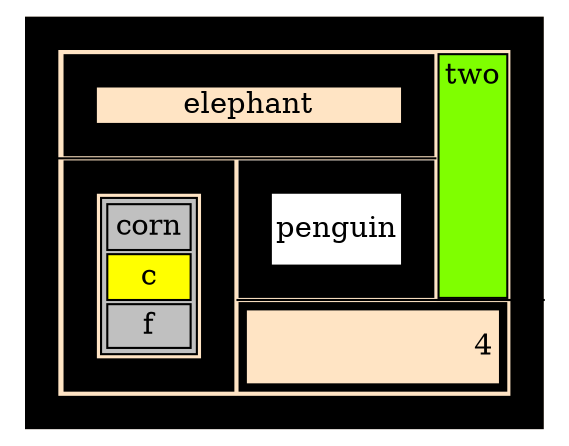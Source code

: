 digraph structs {
    node [shape=plaintext]
    struct1 [     label=<
<tABLE BORDER="16" BGCOLOr="bisque" CELLPADDING="2" ROWS="*adfasdfadsf" vALIGN="Top" >
  <TR>
      <TD CELLPADDING="1" CELLSPACING="12" COlSPAN="3">elephant</TD> 
      <TD BORDER="1" CELLSPACING="12" ROWSPAN="2" BgCOLOR="chaRtreuse" 
          vALIGN="Top" ALIGN="right">two</TD>
  </TR>
  <TR>
    <TD CELLSPACING="12" COLSPAN="2" ROWSPAN="2">
      <TABLE BGCOLOR="grey">
        <Tr><TD>corn</TD></Tr> 
        <TR><TD BGCOLOR="Yellow">c</TD></TR> 
        <TR><TD>f</TD></TR> 
      </TABLE>
    </TD>
    <TD BGCOLOR="white">penguin</TD> 
  </TR> 
  <TR>
    <TD COLSPAN="2" BORDER="4" ALIGN="right" PORT="there">4</TD>
  </TR>
</tABLE>>];
}